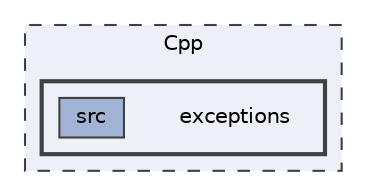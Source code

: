 digraph "Cpp/exceptions"
{
 // LATEX_PDF_SIZE
  bgcolor="transparent";
  edge [fontname=Helvetica,fontsize=10,labelfontname=Helvetica,labelfontsize=10];
  node [fontname=Helvetica,fontsize=10,shape=box,height=0.2,width=0.4];
  compound=true
  subgraph clusterdir_882abde7eca0231e2bae1ceefe5e858a {
    graph [ bgcolor="#edf0f7", pencolor="grey25", label="Cpp", fontname=Helvetica,fontsize=10 style="filled,dashed", URL="dir_882abde7eca0231e2bae1ceefe5e858a.html",tooltip=""]
  subgraph clusterdir_7900dd791a76306ff53b19fea9f7cb39 {
    graph [ bgcolor="#edf0f7", pencolor="grey25", label="", fontname=Helvetica,fontsize=10 style="filled,bold", URL="dir_7900dd791a76306ff53b19fea9f7cb39.html",tooltip=""]
    dir_7900dd791a76306ff53b19fea9f7cb39 [shape=plaintext, label="exceptions"];
  dir_33a10fd6e9f8fd1c9166c9bfe7f246d3 [label="src", fillcolor="#a2b4d6", color="grey25", style="filled", URL="dir_33a10fd6e9f8fd1c9166c9bfe7f246d3.html",tooltip=""];
  }
  }
}
